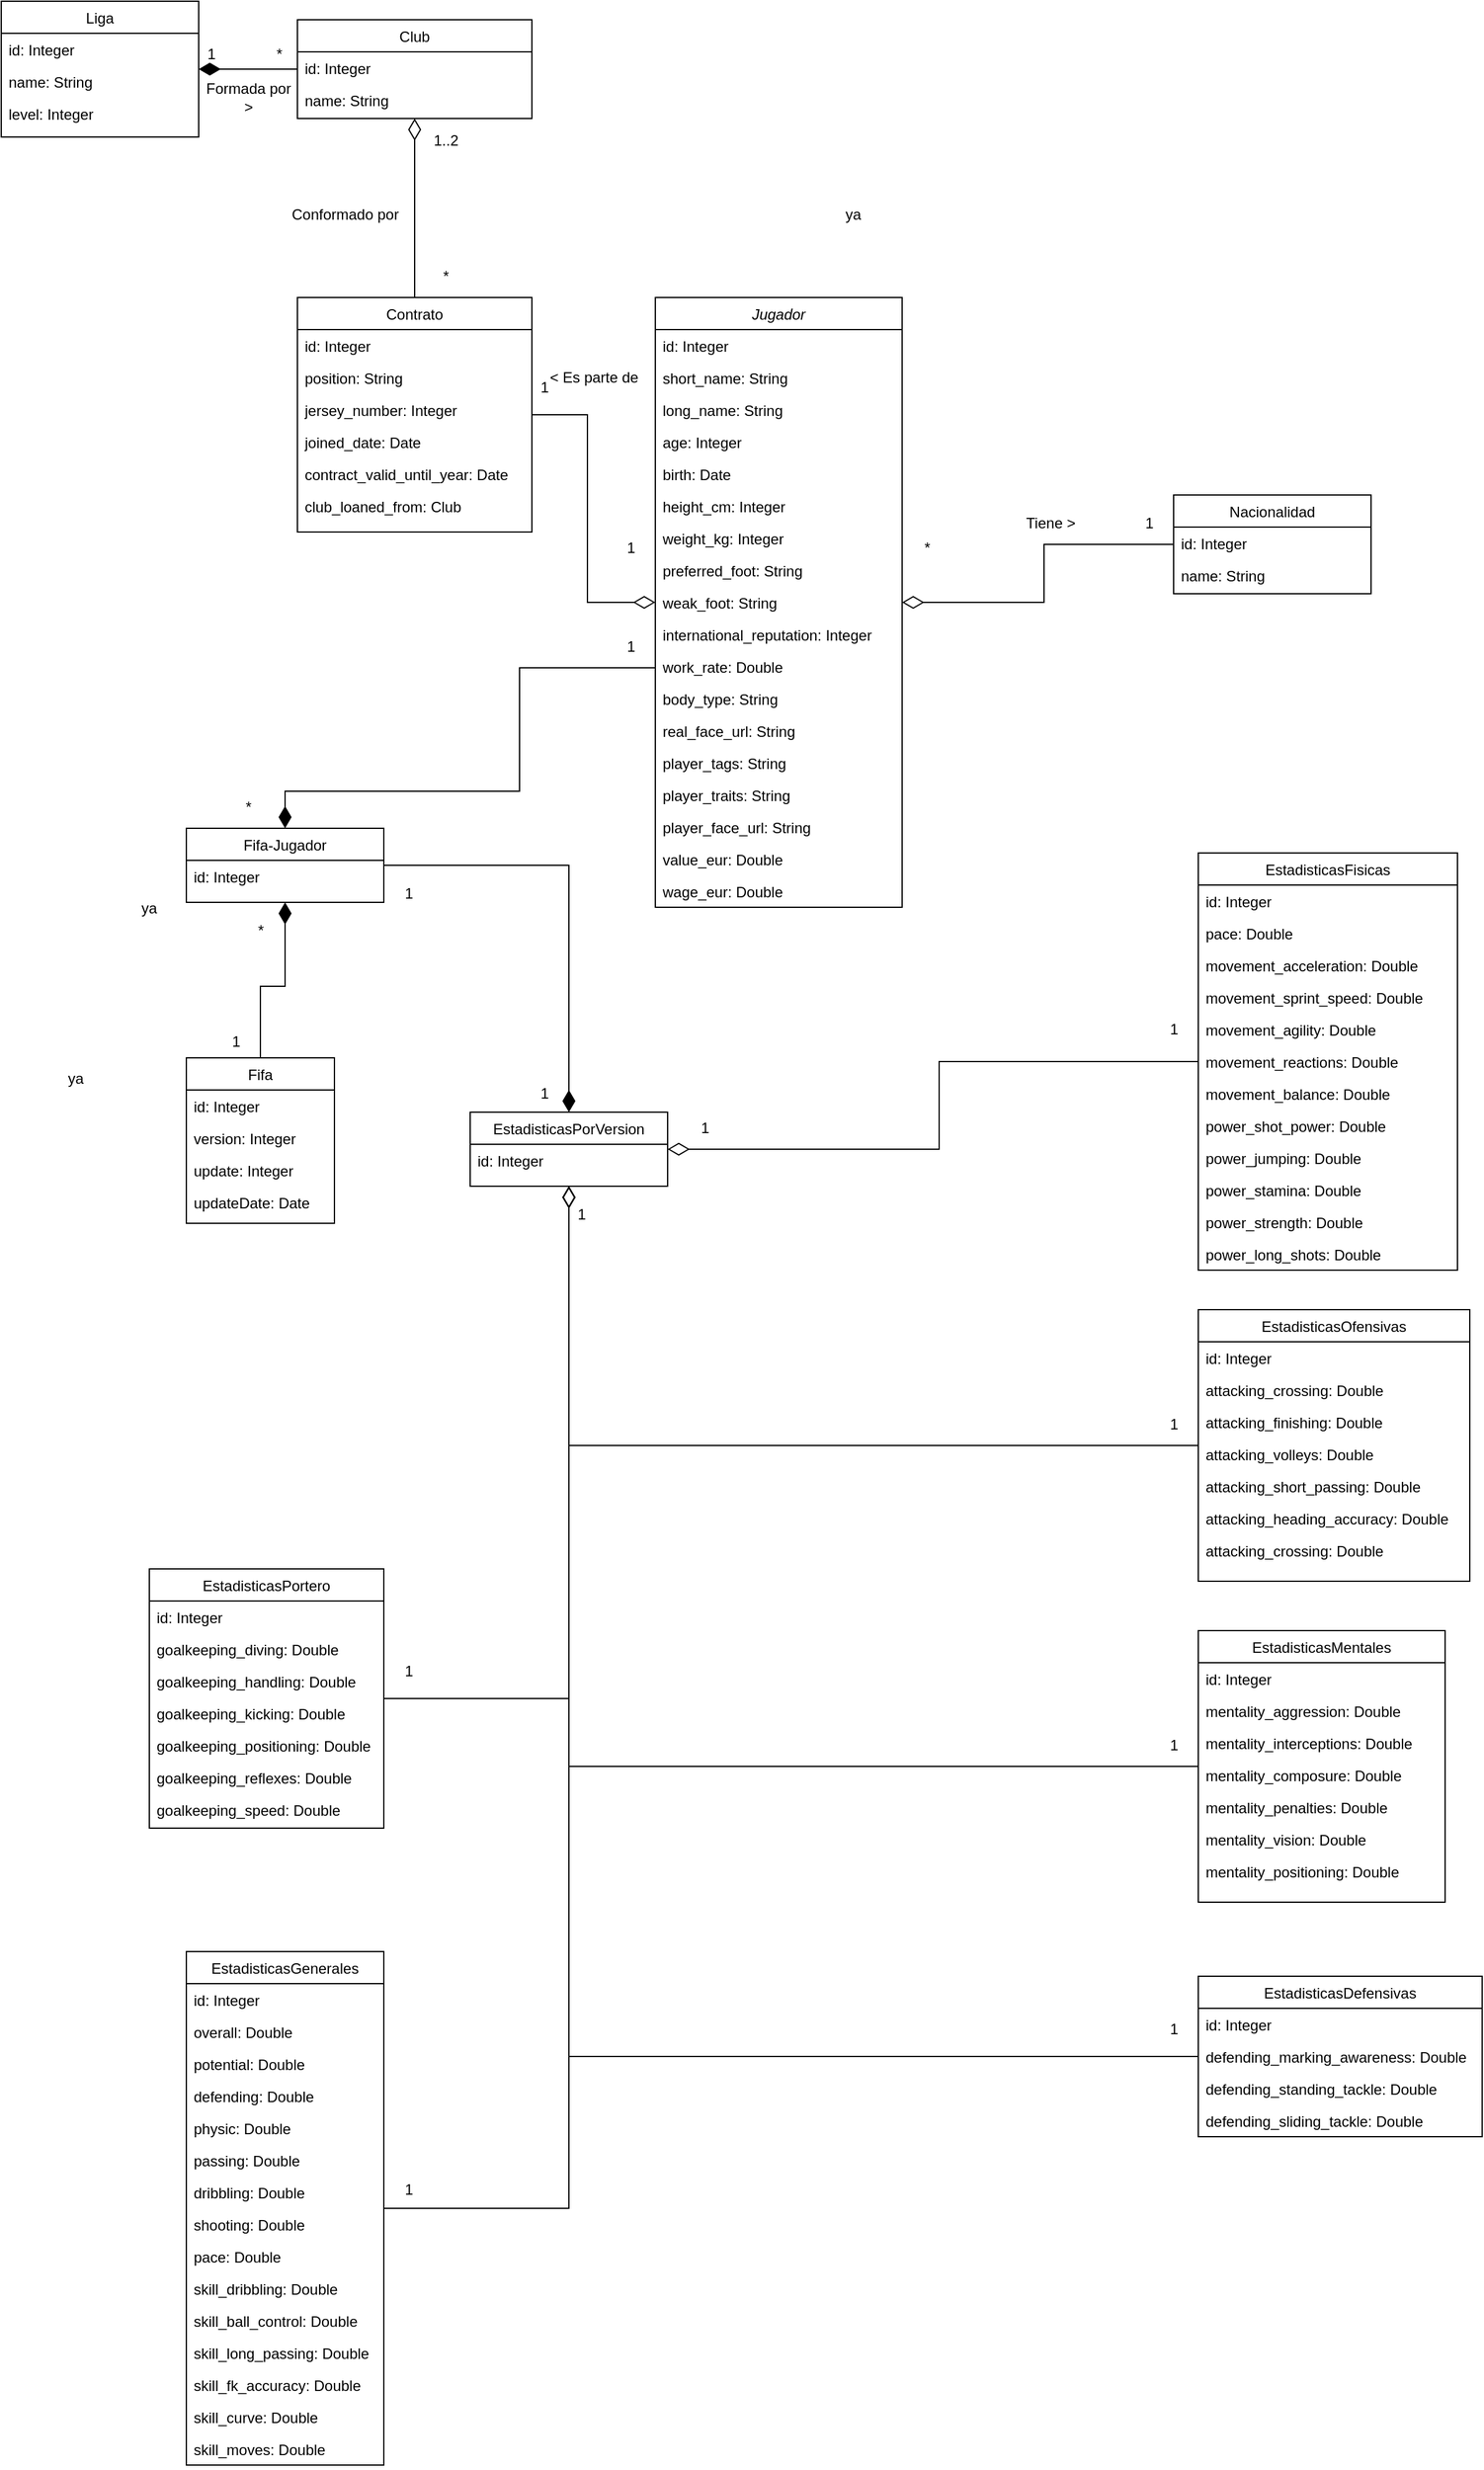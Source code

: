 <mxfile version="24.8.3">
  <diagram id="C5RBs43oDa-KdzZeNtuy" name="Page-1">
    <mxGraphModel dx="2082" dy="1897" grid="1" gridSize="10" guides="1" tooltips="1" connect="1" arrows="1" fold="1" page="1" pageScale="1" pageWidth="827" pageHeight="1169" math="0" shadow="0">
      <root>
        <mxCell id="WIyWlLk6GJQsqaUBKTNV-0" />
        <mxCell id="WIyWlLk6GJQsqaUBKTNV-1" parent="WIyWlLk6GJQsqaUBKTNV-0" />
        <mxCell id="4b45vPX-Jp1X3r_O0oOt-28" style="edgeStyle=orthogonalEdgeStyle;rounded=0;orthogonalLoop=1;jettySize=auto;html=1;endArrow=none;endFill=0;endSize=15;startSize=15;startArrow=diamondThin;startFill=0;" parent="WIyWlLk6GJQsqaUBKTNV-1" source="zkfFHV4jXpPFQw0GAbJ--0" target="zkfFHV4jXpPFQw0GAbJ--13" edge="1">
          <mxGeometry relative="1" as="geometry" />
        </mxCell>
        <mxCell id="4b45vPX-Jp1X3r_O0oOt-30" style="edgeStyle=orthogonalEdgeStyle;rounded=0;orthogonalLoop=1;jettySize=auto;html=1;startArrow=diamondThin;startFill=0;endArrow=none;endFill=0;endSize=15;startSize=15;" parent="WIyWlLk6GJQsqaUBKTNV-1" source="zkfFHV4jXpPFQw0GAbJ--0" target="zkfFHV4jXpPFQw0GAbJ--17" edge="1">
          <mxGeometry relative="1" as="geometry" />
        </mxCell>
        <mxCell id="zkfFHV4jXpPFQw0GAbJ--0" value="Jugador" style="swimlane;fontStyle=2;align=center;verticalAlign=top;childLayout=stackLayout;horizontal=1;startSize=26;horizontalStack=0;resizeParent=1;resizeLast=0;collapsible=1;marginBottom=0;rounded=0;shadow=0;strokeWidth=1;" parent="WIyWlLk6GJQsqaUBKTNV-1" vertex="1">
          <mxGeometry x="280" y="80" width="200" height="494" as="geometry">
            <mxRectangle x="230" y="140" width="160" height="26" as="alternateBounds" />
          </mxGeometry>
        </mxCell>
        <mxCell id="zkfFHV4jXpPFQw0GAbJ--3" value="id: Integer" style="text;align=left;verticalAlign=top;spacingLeft=4;spacingRight=4;overflow=hidden;rotatable=0;points=[[0,0.5],[1,0.5]];portConstraint=eastwest;rounded=0;shadow=0;html=0;" parent="zkfFHV4jXpPFQw0GAbJ--0" vertex="1">
          <mxGeometry y="26" width="200" height="26" as="geometry" />
        </mxCell>
        <mxCell id="4b45vPX-Jp1X3r_O0oOt-46" value="short_name: String" style="text;align=left;verticalAlign=top;spacingLeft=4;spacingRight=4;overflow=hidden;rotatable=0;points=[[0,0.5],[1,0.5]];portConstraint=eastwest;rounded=0;shadow=0;html=0;" parent="zkfFHV4jXpPFQw0GAbJ--0" vertex="1">
          <mxGeometry y="52" width="200" height="26" as="geometry" />
        </mxCell>
        <mxCell id="4b45vPX-Jp1X3r_O0oOt-49" value="long_name: String" style="text;align=left;verticalAlign=top;spacingLeft=4;spacingRight=4;overflow=hidden;rotatable=0;points=[[0,0.5],[1,0.5]];portConstraint=eastwest;rounded=0;shadow=0;html=0;" parent="zkfFHV4jXpPFQw0GAbJ--0" vertex="1">
          <mxGeometry y="78" width="200" height="26" as="geometry" />
        </mxCell>
        <mxCell id="4b45vPX-Jp1X3r_O0oOt-50" value="age: Integer" style="text;align=left;verticalAlign=top;spacingLeft=4;spacingRight=4;overflow=hidden;rotatable=0;points=[[0,0.5],[1,0.5]];portConstraint=eastwest;rounded=0;shadow=0;html=0;" parent="zkfFHV4jXpPFQw0GAbJ--0" vertex="1">
          <mxGeometry y="104" width="200" height="26" as="geometry" />
        </mxCell>
        <mxCell id="4b45vPX-Jp1X3r_O0oOt-56" value="birth: Date" style="text;align=left;verticalAlign=top;spacingLeft=4;spacingRight=4;overflow=hidden;rotatable=0;points=[[0,0.5],[1,0.5]];portConstraint=eastwest;rounded=0;shadow=0;html=0;" parent="zkfFHV4jXpPFQw0GAbJ--0" vertex="1">
          <mxGeometry y="130" width="200" height="26" as="geometry" />
        </mxCell>
        <mxCell id="4b45vPX-Jp1X3r_O0oOt-55" value="height_cm: Integer" style="text;align=left;verticalAlign=top;spacingLeft=4;spacingRight=4;overflow=hidden;rotatable=0;points=[[0,0.5],[1,0.5]];portConstraint=eastwest;rounded=0;shadow=0;html=0;" parent="zkfFHV4jXpPFQw0GAbJ--0" vertex="1">
          <mxGeometry y="156" width="200" height="26" as="geometry" />
        </mxCell>
        <mxCell id="4b45vPX-Jp1X3r_O0oOt-54" value="weight_kg: Integer" style="text;align=left;verticalAlign=top;spacingLeft=4;spacingRight=4;overflow=hidden;rotatable=0;points=[[0,0.5],[1,0.5]];portConstraint=eastwest;rounded=0;shadow=0;html=0;" parent="zkfFHV4jXpPFQw0GAbJ--0" vertex="1">
          <mxGeometry y="182" width="200" height="26" as="geometry" />
        </mxCell>
        <mxCell id="4b45vPX-Jp1X3r_O0oOt-53" value="preferred_foot: String" style="text;align=left;verticalAlign=top;spacingLeft=4;spacingRight=4;overflow=hidden;rotatable=0;points=[[0,0.5],[1,0.5]];portConstraint=eastwest;rounded=0;shadow=0;html=0;" parent="zkfFHV4jXpPFQw0GAbJ--0" vertex="1">
          <mxGeometry y="208" width="200" height="26" as="geometry" />
        </mxCell>
        <mxCell id="4b45vPX-Jp1X3r_O0oOt-52" value="weak_foot: String" style="text;align=left;verticalAlign=top;spacingLeft=4;spacingRight=4;overflow=hidden;rotatable=0;points=[[0,0.5],[1,0.5]];portConstraint=eastwest;rounded=0;shadow=0;html=0;" parent="zkfFHV4jXpPFQw0GAbJ--0" vertex="1">
          <mxGeometry y="234" width="200" height="26" as="geometry" />
        </mxCell>
        <mxCell id="4b45vPX-Jp1X3r_O0oOt-48" value="international_reputation: Integer" style="text;align=left;verticalAlign=top;spacingLeft=4;spacingRight=4;overflow=hidden;rotatable=0;points=[[0,0.5],[1,0.5]];portConstraint=eastwest;rounded=0;shadow=0;html=0;" parent="zkfFHV4jXpPFQw0GAbJ--0" vertex="1">
          <mxGeometry y="260" width="200" height="26" as="geometry" />
        </mxCell>
        <mxCell id="4b45vPX-Jp1X3r_O0oOt-47" value="work_rate: Double" style="text;align=left;verticalAlign=top;spacingLeft=4;spacingRight=4;overflow=hidden;rotatable=0;points=[[0,0.5],[1,0.5]];portConstraint=eastwest;rounded=0;shadow=0;html=0;" parent="zkfFHV4jXpPFQw0GAbJ--0" vertex="1">
          <mxGeometry y="286" width="200" height="26" as="geometry" />
        </mxCell>
        <mxCell id="4b45vPX-Jp1X3r_O0oOt-43" value="body_type: String" style="text;align=left;verticalAlign=top;spacingLeft=4;spacingRight=4;overflow=hidden;rotatable=0;points=[[0,0.5],[1,0.5]];portConstraint=eastwest;rounded=0;shadow=0;html=0;" parent="zkfFHV4jXpPFQw0GAbJ--0" vertex="1">
          <mxGeometry y="312" width="200" height="26" as="geometry" />
        </mxCell>
        <mxCell id="4b45vPX-Jp1X3r_O0oOt-58" value="real_face_url: String" style="text;align=left;verticalAlign=top;spacingLeft=4;spacingRight=4;overflow=hidden;rotatable=0;points=[[0,0.5],[1,0.5]];portConstraint=eastwest;rounded=0;shadow=0;html=0;" parent="zkfFHV4jXpPFQw0GAbJ--0" vertex="1">
          <mxGeometry y="338" width="200" height="26" as="geometry" />
        </mxCell>
        <mxCell id="4b45vPX-Jp1X3r_O0oOt-57" value="player_tags: String" style="text;align=left;verticalAlign=top;spacingLeft=4;spacingRight=4;overflow=hidden;rotatable=0;points=[[0,0.5],[1,0.5]];portConstraint=eastwest;rounded=0;shadow=0;html=0;" parent="zkfFHV4jXpPFQw0GAbJ--0" vertex="1">
          <mxGeometry y="364" width="200" height="26" as="geometry" />
        </mxCell>
        <mxCell id="4b45vPX-Jp1X3r_O0oOt-44" value="player_traits: String" style="text;align=left;verticalAlign=top;spacingLeft=4;spacingRight=4;overflow=hidden;rotatable=0;points=[[0,0.5],[1,0.5]];portConstraint=eastwest;rounded=0;shadow=0;html=0;" parent="zkfFHV4jXpPFQw0GAbJ--0" vertex="1">
          <mxGeometry y="390" width="200" height="26" as="geometry" />
        </mxCell>
        <mxCell id="4b45vPX-Jp1X3r_O0oOt-45" value="player_face_url: String" style="text;align=left;verticalAlign=top;spacingLeft=4;spacingRight=4;overflow=hidden;rotatable=0;points=[[0,0.5],[1,0.5]];portConstraint=eastwest;rounded=0;shadow=0;html=0;" parent="zkfFHV4jXpPFQw0GAbJ--0" vertex="1">
          <mxGeometry y="416" width="200" height="26" as="geometry" />
        </mxCell>
        <mxCell id="M9DlYhAB9T2R6qtL1CgH-0" value="value_eur: Double" style="text;align=left;verticalAlign=top;spacingLeft=4;spacingRight=4;overflow=hidden;rotatable=0;points=[[0,0.5],[1,0.5]];portConstraint=eastwest;rounded=0;shadow=0;html=0;" vertex="1" parent="zkfFHV4jXpPFQw0GAbJ--0">
          <mxGeometry y="442" width="200" height="26" as="geometry" />
        </mxCell>
        <mxCell id="M9DlYhAB9T2R6qtL1CgH-1" value="wage_eur: Double" style="text;align=left;verticalAlign=top;spacingLeft=4;spacingRight=4;overflow=hidden;rotatable=0;points=[[0,0.5],[1,0.5]];portConstraint=eastwest;rounded=0;shadow=0;html=0;" vertex="1" parent="zkfFHV4jXpPFQw0GAbJ--0">
          <mxGeometry y="468" width="200" height="26" as="geometry" />
        </mxCell>
        <mxCell id="4b45vPX-Jp1X3r_O0oOt-117" style="edgeStyle=orthogonalEdgeStyle;rounded=0;orthogonalLoop=1;jettySize=auto;html=1;startArrow=none;startFill=0;endArrow=diamondThin;endFill=1;startSize=12;endSize=15;" parent="WIyWlLk6GJQsqaUBKTNV-1" source="zkfFHV4jXpPFQw0GAbJ--6" target="4b45vPX-Jp1X3r_O0oOt-100" edge="1">
          <mxGeometry relative="1" as="geometry" />
        </mxCell>
        <mxCell id="zkfFHV4jXpPFQw0GAbJ--6" value="Fifa" style="swimlane;fontStyle=0;align=center;verticalAlign=top;childLayout=stackLayout;horizontal=1;startSize=26;horizontalStack=0;resizeParent=1;resizeLast=0;collapsible=1;marginBottom=0;rounded=0;shadow=0;strokeWidth=1;" parent="WIyWlLk6GJQsqaUBKTNV-1" vertex="1">
          <mxGeometry x="-100" y="696" width="120" height="134" as="geometry">
            <mxRectangle x="130" y="380" width="160" height="26" as="alternateBounds" />
          </mxGeometry>
        </mxCell>
        <mxCell id="4b45vPX-Jp1X3r_O0oOt-183" value="id: Integer" style="text;align=left;verticalAlign=top;spacingLeft=4;spacingRight=4;overflow=hidden;rotatable=0;points=[[0,0.5],[1,0.5]];portConstraint=eastwest;" parent="zkfFHV4jXpPFQw0GAbJ--6" vertex="1">
          <mxGeometry y="26" width="120" height="26" as="geometry" />
        </mxCell>
        <mxCell id="zkfFHV4jXpPFQw0GAbJ--7" value="version: Integer" style="text;align=left;verticalAlign=top;spacingLeft=4;spacingRight=4;overflow=hidden;rotatable=0;points=[[0,0.5],[1,0.5]];portConstraint=eastwest;" parent="zkfFHV4jXpPFQw0GAbJ--6" vertex="1">
          <mxGeometry y="52" width="120" height="26" as="geometry" />
        </mxCell>
        <mxCell id="zkfFHV4jXpPFQw0GAbJ--8" value="update: Integer" style="text;align=left;verticalAlign=top;spacingLeft=4;spacingRight=4;overflow=hidden;rotatable=0;points=[[0,0.5],[1,0.5]];portConstraint=eastwest;rounded=0;shadow=0;html=0;" parent="zkfFHV4jXpPFQw0GAbJ--6" vertex="1">
          <mxGeometry y="78" width="120" height="26" as="geometry" />
        </mxCell>
        <mxCell id="4b45vPX-Jp1X3r_O0oOt-0" value="updateDate: Date" style="text;align=left;verticalAlign=top;spacingLeft=4;spacingRight=4;overflow=hidden;rotatable=0;points=[[0,0.5],[1,0.5]];portConstraint=eastwest;rounded=0;shadow=0;html=0;" parent="zkfFHV4jXpPFQw0GAbJ--6" vertex="1">
          <mxGeometry y="104" width="120" height="26" as="geometry" />
        </mxCell>
        <mxCell id="zkfFHV4jXpPFQw0GAbJ--13" value="Contrato" style="swimlane;fontStyle=0;align=center;verticalAlign=top;childLayout=stackLayout;horizontal=1;startSize=26;horizontalStack=0;resizeParent=1;resizeLast=0;collapsible=1;marginBottom=0;rounded=0;shadow=0;strokeWidth=1;" parent="WIyWlLk6GJQsqaUBKTNV-1" vertex="1">
          <mxGeometry x="-10" y="80" width="190" height="190" as="geometry">
            <mxRectangle x="340" y="380" width="170" height="26" as="alternateBounds" />
          </mxGeometry>
        </mxCell>
        <mxCell id="zkfFHV4jXpPFQw0GAbJ--14" value="id: Integer" style="text;align=left;verticalAlign=top;spacingLeft=4;spacingRight=4;overflow=hidden;rotatable=0;points=[[0,0.5],[1,0.5]];portConstraint=eastwest;" parent="zkfFHV4jXpPFQw0GAbJ--13" vertex="1">
          <mxGeometry y="26" width="190" height="26" as="geometry" />
        </mxCell>
        <mxCell id="4b45vPX-Jp1X3r_O0oOt-62" value="position: String" style="text;align=left;verticalAlign=top;spacingLeft=4;spacingRight=4;overflow=hidden;rotatable=0;points=[[0,0.5],[1,0.5]];portConstraint=eastwest;rounded=0;shadow=0;html=0;" parent="zkfFHV4jXpPFQw0GAbJ--13" vertex="1">
          <mxGeometry y="52" width="190" height="26" as="geometry" />
        </mxCell>
        <mxCell id="4b45vPX-Jp1X3r_O0oOt-64" value="jersey_number: Integer" style="text;align=left;verticalAlign=top;spacingLeft=4;spacingRight=4;overflow=hidden;rotatable=0;points=[[0,0.5],[1,0.5]];portConstraint=eastwest;rounded=0;shadow=0;html=0;" parent="zkfFHV4jXpPFQw0GAbJ--13" vertex="1">
          <mxGeometry y="78" width="190" height="26" as="geometry" />
        </mxCell>
        <mxCell id="4b45vPX-Jp1X3r_O0oOt-65" value="joined_date: Date" style="text;align=left;verticalAlign=top;spacingLeft=4;spacingRight=4;overflow=hidden;rotatable=0;points=[[0,0.5],[1,0.5]];portConstraint=eastwest;rounded=0;shadow=0;html=0;" parent="zkfFHV4jXpPFQw0GAbJ--13" vertex="1">
          <mxGeometry y="104" width="190" height="26" as="geometry" />
        </mxCell>
        <mxCell id="4b45vPX-Jp1X3r_O0oOt-63" value="contract_valid_until_year: Date" style="text;align=left;verticalAlign=top;spacingLeft=4;spacingRight=4;overflow=hidden;rotatable=0;points=[[0,0.5],[1,0.5]];portConstraint=eastwest;rounded=0;shadow=0;html=0;" parent="zkfFHV4jXpPFQw0GAbJ--13" vertex="1">
          <mxGeometry y="130" width="190" height="26" as="geometry" />
        </mxCell>
        <mxCell id="4b45vPX-Jp1X3r_O0oOt-221" value="club_loaned_from: Club" style="text;align=left;verticalAlign=top;spacingLeft=4;spacingRight=4;overflow=hidden;rotatable=0;points=[[0,0.5],[1,0.5]];portConstraint=eastwest;rounded=0;shadow=0;html=0;" parent="zkfFHV4jXpPFQw0GAbJ--13" vertex="1">
          <mxGeometry y="156" width="190" height="26" as="geometry" />
        </mxCell>
        <mxCell id="zkfFHV4jXpPFQw0GAbJ--17" value="Nacionalidad" style="swimlane;fontStyle=0;align=center;verticalAlign=top;childLayout=stackLayout;horizontal=1;startSize=26;horizontalStack=0;resizeParent=1;resizeLast=0;collapsible=1;marginBottom=0;rounded=0;shadow=0;strokeWidth=1;" parent="WIyWlLk6GJQsqaUBKTNV-1" vertex="1">
          <mxGeometry x="700" y="240" width="160" height="80" as="geometry">
            <mxRectangle x="550" y="140" width="160" height="26" as="alternateBounds" />
          </mxGeometry>
        </mxCell>
        <mxCell id="zkfFHV4jXpPFQw0GAbJ--18" value="id: Integer" style="text;align=left;verticalAlign=top;spacingLeft=4;spacingRight=4;overflow=hidden;rotatable=0;points=[[0,0.5],[1,0.5]];portConstraint=eastwest;" parent="zkfFHV4jXpPFQw0GAbJ--17" vertex="1">
          <mxGeometry y="26" width="160" height="26" as="geometry" />
        </mxCell>
        <mxCell id="zkfFHV4jXpPFQw0GAbJ--19" value="name: String" style="text;align=left;verticalAlign=top;spacingLeft=4;spacingRight=4;overflow=hidden;rotatable=0;points=[[0,0.5],[1,0.5]];portConstraint=eastwest;rounded=0;shadow=0;html=0;" parent="zkfFHV4jXpPFQw0GAbJ--17" vertex="1">
          <mxGeometry y="52" width="160" height="26" as="geometry" />
        </mxCell>
        <mxCell id="4b45vPX-Jp1X3r_O0oOt-1" value="Liga" style="swimlane;fontStyle=0;align=center;verticalAlign=top;childLayout=stackLayout;horizontal=1;startSize=26;horizontalStack=0;resizeParent=1;resizeLast=0;collapsible=1;marginBottom=0;rounded=0;shadow=0;strokeWidth=1;" parent="WIyWlLk6GJQsqaUBKTNV-1" vertex="1">
          <mxGeometry x="-250" y="-160" width="160" height="110" as="geometry">
            <mxRectangle x="550" y="140" width="160" height="26" as="alternateBounds" />
          </mxGeometry>
        </mxCell>
        <mxCell id="4b45vPX-Jp1X3r_O0oOt-2" value="id: Integer" style="text;align=left;verticalAlign=top;spacingLeft=4;spacingRight=4;overflow=hidden;rotatable=0;points=[[0,0.5],[1,0.5]];portConstraint=eastwest;" parent="4b45vPX-Jp1X3r_O0oOt-1" vertex="1">
          <mxGeometry y="26" width="160" height="26" as="geometry" />
        </mxCell>
        <mxCell id="4b45vPX-Jp1X3r_O0oOt-3" value="name: String" style="text;align=left;verticalAlign=top;spacingLeft=4;spacingRight=4;overflow=hidden;rotatable=0;points=[[0,0.5],[1,0.5]];portConstraint=eastwest;rounded=0;shadow=0;html=0;" parent="4b45vPX-Jp1X3r_O0oOt-1" vertex="1">
          <mxGeometry y="52" width="160" height="26" as="geometry" />
        </mxCell>
        <mxCell id="4b45vPX-Jp1X3r_O0oOt-4" value="level: Integer" style="text;align=left;verticalAlign=top;spacingLeft=4;spacingRight=4;overflow=hidden;rotatable=0;points=[[0,0.5],[1,0.5]];portConstraint=eastwest;rounded=0;shadow=0;html=0;" parent="4b45vPX-Jp1X3r_O0oOt-1" vertex="1">
          <mxGeometry y="78" width="160" height="26" as="geometry" />
        </mxCell>
        <mxCell id="4b45vPX-Jp1X3r_O0oOt-10" value="EstadisticasDefensivas" style="swimlane;fontStyle=0;align=center;verticalAlign=top;childLayout=stackLayout;horizontal=1;startSize=26;horizontalStack=0;resizeParent=1;resizeLast=0;collapsible=1;marginBottom=0;rounded=0;shadow=0;strokeWidth=1;" parent="WIyWlLk6GJQsqaUBKTNV-1" vertex="1">
          <mxGeometry x="720" y="1440" width="230" height="130" as="geometry">
            <mxRectangle x="550" y="140" width="160" height="26" as="alternateBounds" />
          </mxGeometry>
        </mxCell>
        <mxCell id="4b45vPX-Jp1X3r_O0oOt-200" value="id: Integer" style="text;align=left;verticalAlign=top;spacingLeft=4;spacingRight=4;overflow=hidden;rotatable=0;points=[[0,0.5],[1,0.5]];portConstraint=eastwest;" parent="4b45vPX-Jp1X3r_O0oOt-10" vertex="1">
          <mxGeometry y="26" width="230" height="26" as="geometry" />
        </mxCell>
        <mxCell id="4b45vPX-Jp1X3r_O0oOt-80" value="defending_marking_awareness: Double" style="text;align=left;verticalAlign=top;spacingLeft=4;spacingRight=4;overflow=hidden;rotatable=0;points=[[0,0.5],[1,0.5]];portConstraint=eastwest;" parent="4b45vPX-Jp1X3r_O0oOt-10" vertex="1">
          <mxGeometry y="52" width="230" height="26" as="geometry" />
        </mxCell>
        <mxCell id="4b45vPX-Jp1X3r_O0oOt-99" value="defending_standing_tackle: Double" style="text;align=left;verticalAlign=top;spacingLeft=4;spacingRight=4;overflow=hidden;rotatable=0;points=[[0,0.5],[1,0.5]];portConstraint=eastwest;" parent="4b45vPX-Jp1X3r_O0oOt-10" vertex="1">
          <mxGeometry y="78" width="230" height="26" as="geometry" />
        </mxCell>
        <mxCell id="4b45vPX-Jp1X3r_O0oOt-98" value="defending_sliding_tackle: Double" style="text;align=left;verticalAlign=top;spacingLeft=4;spacingRight=4;overflow=hidden;rotatable=0;points=[[0,0.5],[1,0.5]];portConstraint=eastwest;rounded=0;shadow=0;html=0;" parent="4b45vPX-Jp1X3r_O0oOt-10" vertex="1">
          <mxGeometry y="104" width="230" height="26" as="geometry" />
        </mxCell>
        <mxCell id="4b45vPX-Jp1X3r_O0oOt-182" style="edgeStyle=orthogonalEdgeStyle;rounded=0;orthogonalLoop=1;jettySize=auto;html=1;endArrow=diamondThin;endFill=0;startSize=15;endSize=15;" parent="WIyWlLk6GJQsqaUBKTNV-1" source="4b45vPX-Jp1X3r_O0oOt-19" target="4b45vPX-Jp1X3r_O0oOt-107" edge="1">
          <mxGeometry relative="1" as="geometry" />
        </mxCell>
        <mxCell id="4b45vPX-Jp1X3r_O0oOt-19" value="EstadisticasPortero" style="swimlane;fontStyle=0;align=center;verticalAlign=top;childLayout=stackLayout;horizontal=1;startSize=26;horizontalStack=0;resizeParent=1;resizeLast=0;collapsible=1;marginBottom=0;rounded=0;shadow=0;strokeWidth=1;" parent="WIyWlLk6GJQsqaUBKTNV-1" vertex="1">
          <mxGeometry x="-130" y="1110" width="190" height="210" as="geometry">
            <mxRectangle x="550" y="140" width="160" height="26" as="alternateBounds" />
          </mxGeometry>
        </mxCell>
        <mxCell id="4b45vPX-Jp1X3r_O0oOt-201" value="id: Integer" style="text;align=left;verticalAlign=top;spacingLeft=4;spacingRight=4;overflow=hidden;rotatable=0;points=[[0,0.5],[1,0.5]];portConstraint=eastwest;" parent="4b45vPX-Jp1X3r_O0oOt-19" vertex="1">
          <mxGeometry y="26" width="190" height="26" as="geometry" />
        </mxCell>
        <mxCell id="4b45vPX-Jp1X3r_O0oOt-20" value="goalkeeping_diving: Double" style="text;align=left;verticalAlign=top;spacingLeft=4;spacingRight=4;overflow=hidden;rotatable=0;points=[[0,0.5],[1,0.5]];portConstraint=eastwest;" parent="4b45vPX-Jp1X3r_O0oOt-19" vertex="1">
          <mxGeometry y="52" width="190" height="26" as="geometry" />
        </mxCell>
        <mxCell id="4b45vPX-Jp1X3r_O0oOt-21" value="goalkeeping_handling: Double" style="text;align=left;verticalAlign=top;spacingLeft=4;spacingRight=4;overflow=hidden;rotatable=0;points=[[0,0.5],[1,0.5]];portConstraint=eastwest;rounded=0;shadow=0;html=0;" parent="4b45vPX-Jp1X3r_O0oOt-19" vertex="1">
          <mxGeometry y="78" width="190" height="26" as="geometry" />
        </mxCell>
        <mxCell id="4b45vPX-Jp1X3r_O0oOt-22" value="goalkeeping_kicking: Double" style="text;align=left;verticalAlign=top;spacingLeft=4;spacingRight=4;overflow=hidden;rotatable=0;points=[[0,0.5],[1,0.5]];portConstraint=eastwest;rounded=0;shadow=0;html=0;" parent="4b45vPX-Jp1X3r_O0oOt-19" vertex="1">
          <mxGeometry y="104" width="190" height="26" as="geometry" />
        </mxCell>
        <mxCell id="4b45vPX-Jp1X3r_O0oOt-23" value="goalkeeping_positioning: Double" style="text;align=left;verticalAlign=top;spacingLeft=4;spacingRight=4;overflow=hidden;rotatable=0;points=[[0,0.5],[1,0.5]];portConstraint=eastwest;rounded=0;shadow=0;html=0;" parent="4b45vPX-Jp1X3r_O0oOt-19" vertex="1">
          <mxGeometry y="130" width="190" height="26" as="geometry" />
        </mxCell>
        <mxCell id="4b45vPX-Jp1X3r_O0oOt-24" value="goalkeeping_reflexes: Double" style="text;align=left;verticalAlign=top;spacingLeft=4;spacingRight=4;overflow=hidden;rotatable=0;points=[[0,0.5],[1,0.5]];portConstraint=eastwest;rounded=0;shadow=0;html=0;" parent="4b45vPX-Jp1X3r_O0oOt-19" vertex="1">
          <mxGeometry y="156" width="190" height="26" as="geometry" />
        </mxCell>
        <mxCell id="4b45vPX-Jp1X3r_O0oOt-204" value="goalkeeping_speed: Double" style="text;align=left;verticalAlign=top;spacingLeft=4;spacingRight=4;overflow=hidden;rotatable=0;points=[[0,0.5],[1,0.5]];portConstraint=eastwest;rounded=0;shadow=0;html=0;" parent="4b45vPX-Jp1X3r_O0oOt-19" vertex="1">
          <mxGeometry y="182" width="190" height="26" as="geometry" />
        </mxCell>
        <mxCell id="4b45vPX-Jp1X3r_O0oOt-114" style="edgeStyle=orthogonalEdgeStyle;rounded=0;orthogonalLoop=1;jettySize=auto;html=1;endArrow=diamondThin;endFill=1;endSize=15;startSize=14;" parent="WIyWlLk6GJQsqaUBKTNV-1" source="4b45vPX-Jp1X3r_O0oOt-100" target="4b45vPX-Jp1X3r_O0oOt-107" edge="1">
          <mxGeometry relative="1" as="geometry" />
        </mxCell>
        <mxCell id="4b45vPX-Jp1X3r_O0oOt-116" style="edgeStyle=orthogonalEdgeStyle;rounded=0;orthogonalLoop=1;jettySize=auto;html=1;startArrow=diamondThin;startFill=1;endArrow=none;endFill=0;endSize=11;startSize=15;" parent="WIyWlLk6GJQsqaUBKTNV-1" source="4b45vPX-Jp1X3r_O0oOt-100" target="zkfFHV4jXpPFQw0GAbJ--0" edge="1">
          <mxGeometry relative="1" as="geometry">
            <Array as="points">
              <mxPoint x="170" y="480" />
              <mxPoint x="170" y="380" />
            </Array>
          </mxGeometry>
        </mxCell>
        <mxCell id="4b45vPX-Jp1X3r_O0oOt-100" value="Fifa-Jugador" style="swimlane;fontStyle=0;align=center;verticalAlign=top;childLayout=stackLayout;horizontal=1;startSize=26;horizontalStack=0;resizeParent=1;resizeLast=0;collapsible=1;marginBottom=0;rounded=0;shadow=0;strokeWidth=1;" parent="WIyWlLk6GJQsqaUBKTNV-1" vertex="1">
          <mxGeometry x="-100" y="510" width="160" height="60" as="geometry">
            <mxRectangle x="130" y="380" width="160" height="26" as="alternateBounds" />
          </mxGeometry>
        </mxCell>
        <mxCell id="4b45vPX-Jp1X3r_O0oOt-101" value="id: Integer" style="text;align=left;verticalAlign=top;spacingLeft=4;spacingRight=4;overflow=hidden;rotatable=0;points=[[0,0.5],[1,0.5]];portConstraint=eastwest;" parent="4b45vPX-Jp1X3r_O0oOt-100" vertex="1">
          <mxGeometry y="26" width="160" height="26" as="geometry" />
        </mxCell>
        <mxCell id="4b45vPX-Jp1X3r_O0oOt-107" value="EstadisticasPorVersion" style="swimlane;fontStyle=0;align=center;verticalAlign=top;childLayout=stackLayout;horizontal=1;startSize=26;horizontalStack=0;resizeParent=1;resizeLast=0;collapsible=1;marginBottom=0;rounded=0;shadow=0;strokeWidth=1;" parent="WIyWlLk6GJQsqaUBKTNV-1" vertex="1">
          <mxGeometry x="130" y="740" width="160" height="60" as="geometry">
            <mxRectangle x="130" y="380" width="160" height="26" as="alternateBounds" />
          </mxGeometry>
        </mxCell>
        <mxCell id="4b45vPX-Jp1X3r_O0oOt-199" value="id: Integer" style="text;align=left;verticalAlign=top;spacingLeft=4;spacingRight=4;overflow=hidden;rotatable=0;points=[[0,0.5],[1,0.5]];portConstraint=eastwest;" parent="4b45vPX-Jp1X3r_O0oOt-107" vertex="1">
          <mxGeometry y="26" width="160" height="26" as="geometry" />
        </mxCell>
        <mxCell id="4b45vPX-Jp1X3r_O0oOt-178" style="edgeStyle=orthogonalEdgeStyle;rounded=0;orthogonalLoop=1;jettySize=auto;html=1;endArrow=diamondThin;endFill=0;endSize=15;startSize=14;" parent="WIyWlLk6GJQsqaUBKTNV-1" source="4b45vPX-Jp1X3r_O0oOt-118" target="4b45vPX-Jp1X3r_O0oOt-107" edge="1">
          <mxGeometry relative="1" as="geometry" />
        </mxCell>
        <mxCell id="4b45vPX-Jp1X3r_O0oOt-118" value="EstadisticasFisicas" style="swimlane;fontStyle=0;align=center;verticalAlign=top;childLayout=stackLayout;horizontal=1;startSize=26;horizontalStack=0;resizeParent=1;resizeLast=0;collapsible=1;marginBottom=0;rounded=0;shadow=0;strokeWidth=1;" parent="WIyWlLk6GJQsqaUBKTNV-1" vertex="1">
          <mxGeometry x="720" y="530" width="210" height="338" as="geometry">
            <mxRectangle x="550" y="140" width="160" height="26" as="alternateBounds" />
          </mxGeometry>
        </mxCell>
        <mxCell id="4b45vPX-Jp1X3r_O0oOt-155" value="id: Integer" style="text;align=left;verticalAlign=top;spacingLeft=4;spacingRight=4;overflow=hidden;rotatable=0;points=[[0,0.5],[1,0.5]];portConstraint=eastwest;" parent="4b45vPX-Jp1X3r_O0oOt-118" vertex="1">
          <mxGeometry y="26" width="210" height="26" as="geometry" />
        </mxCell>
        <mxCell id="4b45vPX-Jp1X3r_O0oOt-156" value="pace: Double" style="text;align=left;verticalAlign=top;spacingLeft=4;spacingRight=4;overflow=hidden;rotatable=0;points=[[0,0.5],[1,0.5]];portConstraint=eastwest;rounded=0;shadow=0;html=0;" parent="4b45vPX-Jp1X3r_O0oOt-118" vertex="1">
          <mxGeometry y="52" width="210" height="26" as="geometry" />
        </mxCell>
        <mxCell id="4b45vPX-Jp1X3r_O0oOt-136" value="movement_acceleration: Double" style="text;align=left;verticalAlign=top;spacingLeft=4;spacingRight=4;overflow=hidden;rotatable=0;points=[[0,0.5],[1,0.5]];portConstraint=eastwest;rounded=0;shadow=0;html=0;" parent="4b45vPX-Jp1X3r_O0oOt-118" vertex="1">
          <mxGeometry y="78" width="210" height="26" as="geometry" />
        </mxCell>
        <mxCell id="4b45vPX-Jp1X3r_O0oOt-137" value="movement_sprint_speed: Double" style="text;align=left;verticalAlign=top;spacingLeft=4;spacingRight=4;overflow=hidden;rotatable=0;points=[[0,0.5],[1,0.5]];portConstraint=eastwest;rounded=0;shadow=0;html=0;" parent="4b45vPX-Jp1X3r_O0oOt-118" vertex="1">
          <mxGeometry y="104" width="210" height="26" as="geometry" />
        </mxCell>
        <mxCell id="4b45vPX-Jp1X3r_O0oOt-138" value="movement_agility: Double" style="text;align=left;verticalAlign=top;spacingLeft=4;spacingRight=4;overflow=hidden;rotatable=0;points=[[0,0.5],[1,0.5]];portConstraint=eastwest;rounded=0;shadow=0;html=0;" parent="4b45vPX-Jp1X3r_O0oOt-118" vertex="1">
          <mxGeometry y="130" width="210" height="26" as="geometry" />
        </mxCell>
        <mxCell id="4b45vPX-Jp1X3r_O0oOt-139" value="movement_reactions: Double" style="text;align=left;verticalAlign=top;spacingLeft=4;spacingRight=4;overflow=hidden;rotatable=0;points=[[0,0.5],[1,0.5]];portConstraint=eastwest;rounded=0;shadow=0;html=0;" parent="4b45vPX-Jp1X3r_O0oOt-118" vertex="1">
          <mxGeometry y="156" width="210" height="26" as="geometry" />
        </mxCell>
        <mxCell id="4b45vPX-Jp1X3r_O0oOt-140" value="movement_balance: Double" style="text;align=left;verticalAlign=top;spacingLeft=4;spacingRight=4;overflow=hidden;rotatable=0;points=[[0,0.5],[1,0.5]];portConstraint=eastwest;rounded=0;shadow=0;html=0;" parent="4b45vPX-Jp1X3r_O0oOt-118" vertex="1">
          <mxGeometry y="182" width="210" height="26" as="geometry" />
        </mxCell>
        <mxCell id="4b45vPX-Jp1X3r_O0oOt-141" value="power_shot_power: Double" style="text;align=left;verticalAlign=top;spacingLeft=4;spacingRight=4;overflow=hidden;rotatable=0;points=[[0,0.5],[1,0.5]];portConstraint=eastwest;rounded=0;shadow=0;html=0;" parent="4b45vPX-Jp1X3r_O0oOt-118" vertex="1">
          <mxGeometry y="208" width="210" height="26" as="geometry" />
        </mxCell>
        <mxCell id="4b45vPX-Jp1X3r_O0oOt-142" value="power_jumping: Double" style="text;align=left;verticalAlign=top;spacingLeft=4;spacingRight=4;overflow=hidden;rotatable=0;points=[[0,0.5],[1,0.5]];portConstraint=eastwest;rounded=0;shadow=0;html=0;" parent="4b45vPX-Jp1X3r_O0oOt-118" vertex="1">
          <mxGeometry y="234" width="210" height="26" as="geometry" />
        </mxCell>
        <mxCell id="4b45vPX-Jp1X3r_O0oOt-143" value="power_stamina: Double" style="text;align=left;verticalAlign=top;spacingLeft=4;spacingRight=4;overflow=hidden;rotatable=0;points=[[0,0.5],[1,0.5]];portConstraint=eastwest;" parent="4b45vPX-Jp1X3r_O0oOt-118" vertex="1">
          <mxGeometry y="260" width="210" height="26" as="geometry" />
        </mxCell>
        <mxCell id="4b45vPX-Jp1X3r_O0oOt-144" value="power_strength: Double" style="text;align=left;verticalAlign=top;spacingLeft=4;spacingRight=4;overflow=hidden;rotatable=0;points=[[0,0.5],[1,0.5]];portConstraint=eastwest;rounded=0;shadow=0;html=0;" parent="4b45vPX-Jp1X3r_O0oOt-118" vertex="1">
          <mxGeometry y="286" width="210" height="26" as="geometry" />
        </mxCell>
        <mxCell id="4b45vPX-Jp1X3r_O0oOt-145" value="power_long_shots: Double" style="text;align=left;verticalAlign=top;spacingLeft=4;spacingRight=4;overflow=hidden;rotatable=0;points=[[0,0.5],[1,0.5]];portConstraint=eastwest;rounded=0;shadow=0;html=0;" parent="4b45vPX-Jp1X3r_O0oOt-118" vertex="1">
          <mxGeometry y="312" width="210" height="26" as="geometry" />
        </mxCell>
        <mxCell id="4b45vPX-Jp1X3r_O0oOt-179" style="edgeStyle=orthogonalEdgeStyle;rounded=0;orthogonalLoop=1;jettySize=auto;html=1;endArrow=diamondThin;endFill=0;startSize=15;endSize=15;" parent="WIyWlLk6GJQsqaUBKTNV-1" source="4b45vPX-Jp1X3r_O0oOt-157" target="4b45vPX-Jp1X3r_O0oOt-107" edge="1">
          <mxGeometry relative="1" as="geometry" />
        </mxCell>
        <mxCell id="4b45vPX-Jp1X3r_O0oOt-157" value="EstadisticasOfensivas" style="swimlane;fontStyle=0;align=center;verticalAlign=top;childLayout=stackLayout;horizontal=1;startSize=26;horizontalStack=0;resizeParent=1;resizeLast=0;collapsible=1;marginBottom=0;rounded=0;shadow=0;strokeWidth=1;" parent="WIyWlLk6GJQsqaUBKTNV-1" vertex="1">
          <mxGeometry x="720" y="900" width="220" height="220" as="geometry">
            <mxRectangle x="550" y="140" width="160" height="26" as="alternateBounds" />
          </mxGeometry>
        </mxCell>
        <mxCell id="4b45vPX-Jp1X3r_O0oOt-158" value="id: Integer" style="text;align=left;verticalAlign=top;spacingLeft=4;spacingRight=4;overflow=hidden;rotatable=0;points=[[0,0.5],[1,0.5]];portConstraint=eastwest;" parent="4b45vPX-Jp1X3r_O0oOt-157" vertex="1">
          <mxGeometry y="26" width="220" height="26" as="geometry" />
        </mxCell>
        <mxCell id="4b45vPX-Jp1X3r_O0oOt-68" value="attacking_crossing: Double" style="text;align=left;verticalAlign=top;spacingLeft=4;spacingRight=4;overflow=hidden;rotatable=0;points=[[0,0.5],[1,0.5]];portConstraint=eastwest;rounded=0;shadow=0;html=0;" parent="4b45vPX-Jp1X3r_O0oOt-157" vertex="1">
          <mxGeometry y="52" width="220" height="26" as="geometry" />
        </mxCell>
        <mxCell id="4b45vPX-Jp1X3r_O0oOt-71" value="attacking_finishing: Double" style="text;align=left;verticalAlign=top;spacingLeft=4;spacingRight=4;overflow=hidden;rotatable=0;points=[[0,0.5],[1,0.5]];portConstraint=eastwest;" parent="4b45vPX-Jp1X3r_O0oOt-157" vertex="1">
          <mxGeometry y="78" width="220" height="26" as="geometry" />
        </mxCell>
        <mxCell id="4b45vPX-Jp1X3r_O0oOt-76" value="attacking_volleys: Double" style="text;align=left;verticalAlign=top;spacingLeft=4;spacingRight=4;overflow=hidden;rotatable=0;points=[[0,0.5],[1,0.5]];portConstraint=eastwest;rounded=0;shadow=0;html=0;" parent="4b45vPX-Jp1X3r_O0oOt-157" vertex="1">
          <mxGeometry y="104" width="220" height="26" as="geometry" />
        </mxCell>
        <mxCell id="4b45vPX-Jp1X3r_O0oOt-77" value="attacking_short_passing: Double" style="text;align=left;verticalAlign=top;spacingLeft=4;spacingRight=4;overflow=hidden;rotatable=0;points=[[0,0.5],[1,0.5]];portConstraint=eastwest;rounded=0;shadow=0;html=0;" parent="4b45vPX-Jp1X3r_O0oOt-157" vertex="1">
          <mxGeometry y="130" width="220" height="26" as="geometry" />
        </mxCell>
        <mxCell id="4b45vPX-Jp1X3r_O0oOt-78" value="attacking_heading_accuracy: Double" style="text;align=left;verticalAlign=top;spacingLeft=4;spacingRight=4;overflow=hidden;rotatable=0;points=[[0,0.5],[1,0.5]];portConstraint=eastwest;rounded=0;shadow=0;html=0;" parent="4b45vPX-Jp1X3r_O0oOt-157" vertex="1">
          <mxGeometry y="156" width="220" height="26" as="geometry" />
        </mxCell>
        <mxCell id="4b45vPX-Jp1X3r_O0oOt-79" value="attacking_crossing: Double" style="text;align=left;verticalAlign=top;spacingLeft=4;spacingRight=4;overflow=hidden;rotatable=0;points=[[0,0.5],[1,0.5]];portConstraint=eastwest;rounded=0;shadow=0;html=0;" parent="4b45vPX-Jp1X3r_O0oOt-157" vertex="1">
          <mxGeometry y="182" width="220" height="26" as="geometry" />
        </mxCell>
        <mxCell id="4b45vPX-Jp1X3r_O0oOt-180" style="edgeStyle=orthogonalEdgeStyle;rounded=0;orthogonalLoop=1;jettySize=auto;html=1;endArrow=diamondThin;endFill=0;endSize=15;startSize=15;" parent="WIyWlLk6GJQsqaUBKTNV-1" source="4b45vPX-Jp1X3r_O0oOt-170" target="4b45vPX-Jp1X3r_O0oOt-107" edge="1">
          <mxGeometry relative="1" as="geometry" />
        </mxCell>
        <mxCell id="4b45vPX-Jp1X3r_O0oOt-170" value="EstadisticasMentales" style="swimlane;fontStyle=0;align=center;verticalAlign=top;childLayout=stackLayout;horizontal=1;startSize=26;horizontalStack=0;resizeParent=1;resizeLast=0;collapsible=1;marginBottom=0;rounded=0;shadow=0;strokeWidth=1;" parent="WIyWlLk6GJQsqaUBKTNV-1" vertex="1">
          <mxGeometry x="720" y="1160" width="200" height="220" as="geometry">
            <mxRectangle x="550" y="140" width="160" height="26" as="alternateBounds" />
          </mxGeometry>
        </mxCell>
        <mxCell id="4b45vPX-Jp1X3r_O0oOt-171" value="id: Integer" style="text;align=left;verticalAlign=top;spacingLeft=4;spacingRight=4;overflow=hidden;rotatable=0;points=[[0,0.5],[1,0.5]];portConstraint=eastwest;" parent="4b45vPX-Jp1X3r_O0oOt-170" vertex="1">
          <mxGeometry y="26" width="200" height="26" as="geometry" />
        </mxCell>
        <mxCell id="4b45vPX-Jp1X3r_O0oOt-86" value="mentality_aggression: Double" style="text;align=left;verticalAlign=top;spacingLeft=4;spacingRight=4;overflow=hidden;rotatable=0;points=[[0,0.5],[1,0.5]];portConstraint=eastwest;rounded=0;shadow=0;html=0;" parent="4b45vPX-Jp1X3r_O0oOt-170" vertex="1">
          <mxGeometry y="52" width="200" height="26" as="geometry" />
        </mxCell>
        <mxCell id="4b45vPX-Jp1X3r_O0oOt-85" value="mentality_interceptions: Double" style="text;align=left;verticalAlign=top;spacingLeft=4;spacingRight=4;overflow=hidden;rotatable=0;points=[[0,0.5],[1,0.5]];portConstraint=eastwest;rounded=0;shadow=0;html=0;" parent="4b45vPX-Jp1X3r_O0oOt-170" vertex="1">
          <mxGeometry y="78" width="200" height="26" as="geometry" />
        </mxCell>
        <mxCell id="4b45vPX-Jp1X3r_O0oOt-81" value="mentality_composure: Double" style="text;align=left;verticalAlign=top;spacingLeft=4;spacingRight=4;overflow=hidden;rotatable=0;points=[[0,0.5],[1,0.5]];portConstraint=eastwest;rounded=0;shadow=0;html=0;" parent="4b45vPX-Jp1X3r_O0oOt-170" vertex="1">
          <mxGeometry y="104" width="200" height="26" as="geometry" />
        </mxCell>
        <mxCell id="4b45vPX-Jp1X3r_O0oOt-82" value="mentality_penalties: Double" style="text;align=left;verticalAlign=top;spacingLeft=4;spacingRight=4;overflow=hidden;rotatable=0;points=[[0,0.5],[1,0.5]];portConstraint=eastwest;rounded=0;shadow=0;html=0;" parent="4b45vPX-Jp1X3r_O0oOt-170" vertex="1">
          <mxGeometry y="130" width="200" height="26" as="geometry" />
        </mxCell>
        <mxCell id="4b45vPX-Jp1X3r_O0oOt-83" value="mentality_vision: Double" style="text;align=left;verticalAlign=top;spacingLeft=4;spacingRight=4;overflow=hidden;rotatable=0;points=[[0,0.5],[1,0.5]];portConstraint=eastwest;rounded=0;shadow=0;html=0;" parent="4b45vPX-Jp1X3r_O0oOt-170" vertex="1">
          <mxGeometry y="156" width="200" height="26" as="geometry" />
        </mxCell>
        <mxCell id="4b45vPX-Jp1X3r_O0oOt-84" value="mentality_positioning: Double" style="text;align=left;verticalAlign=top;spacingLeft=4;spacingRight=4;overflow=hidden;rotatable=0;points=[[0,0.5],[1,0.5]];portConstraint=eastwest;rounded=0;shadow=0;html=0;" parent="4b45vPX-Jp1X3r_O0oOt-170" vertex="1">
          <mxGeometry y="182" width="200" height="26" as="geometry" />
        </mxCell>
        <mxCell id="4b45vPX-Jp1X3r_O0oOt-181" style="edgeStyle=orthogonalEdgeStyle;rounded=0;orthogonalLoop=1;jettySize=auto;html=1;endArrow=diamondThin;endFill=0;startSize=15;endSize=15;" parent="WIyWlLk6GJQsqaUBKTNV-1" source="4b45vPX-Jp1X3r_O0oOt-80" target="4b45vPX-Jp1X3r_O0oOt-107" edge="1">
          <mxGeometry relative="1" as="geometry" />
        </mxCell>
        <mxCell id="4b45vPX-Jp1X3r_O0oOt-198" style="edgeStyle=orthogonalEdgeStyle;rounded=0;orthogonalLoop=1;jettySize=auto;html=1;endArrow=diamondThin;endFill=0;endSize=15;startSize=15;" parent="WIyWlLk6GJQsqaUBKTNV-1" source="4b45vPX-Jp1X3r_O0oOt-184" target="4b45vPX-Jp1X3r_O0oOt-107" edge="1">
          <mxGeometry relative="1" as="geometry" />
        </mxCell>
        <mxCell id="4b45vPX-Jp1X3r_O0oOt-184" value="EstadisticasGenerales" style="swimlane;fontStyle=0;align=center;verticalAlign=top;childLayout=stackLayout;horizontal=1;startSize=26;horizontalStack=0;resizeParent=1;resizeLast=0;collapsible=1;marginBottom=0;rounded=0;shadow=0;strokeWidth=1;" parent="WIyWlLk6GJQsqaUBKTNV-1" vertex="1">
          <mxGeometry x="-100" y="1420" width="160" height="416" as="geometry">
            <mxRectangle x="130" y="380" width="160" height="26" as="alternateBounds" />
          </mxGeometry>
        </mxCell>
        <mxCell id="4b45vPX-Jp1X3r_O0oOt-202" value="id: Integer" style="text;align=left;verticalAlign=top;spacingLeft=4;spacingRight=4;overflow=hidden;rotatable=0;points=[[0,0.5],[1,0.5]];portConstraint=eastwest;" parent="4b45vPX-Jp1X3r_O0oOt-184" vertex="1">
          <mxGeometry y="26" width="160" height="26" as="geometry" />
        </mxCell>
        <mxCell id="4b45vPX-Jp1X3r_O0oOt-185" value="overall: Double" style="text;align=left;verticalAlign=top;spacingLeft=4;spacingRight=4;overflow=hidden;rotatable=0;points=[[0,0.5],[1,0.5]];portConstraint=eastwest;" parent="4b45vPX-Jp1X3r_O0oOt-184" vertex="1">
          <mxGeometry y="52" width="160" height="26" as="geometry" />
        </mxCell>
        <mxCell id="4b45vPX-Jp1X3r_O0oOt-186" value="potential: Double" style="text;align=left;verticalAlign=top;spacingLeft=4;spacingRight=4;overflow=hidden;rotatable=0;points=[[0,0.5],[1,0.5]];portConstraint=eastwest;rounded=0;shadow=0;html=0;" parent="4b45vPX-Jp1X3r_O0oOt-184" vertex="1">
          <mxGeometry y="78" width="160" height="26" as="geometry" />
        </mxCell>
        <mxCell id="4b45vPX-Jp1X3r_O0oOt-187" value="defending: Double" style="text;align=left;verticalAlign=top;spacingLeft=4;spacingRight=4;overflow=hidden;rotatable=0;points=[[0,0.5],[1,0.5]];portConstraint=eastwest;rounded=0;shadow=0;html=0;" parent="4b45vPX-Jp1X3r_O0oOt-184" vertex="1">
          <mxGeometry y="104" width="160" height="26" as="geometry" />
        </mxCell>
        <mxCell id="4b45vPX-Jp1X3r_O0oOt-188" value="physic: Double" style="text;align=left;verticalAlign=top;spacingLeft=4;spacingRight=4;overflow=hidden;rotatable=0;points=[[0,0.5],[1,0.5]];portConstraint=eastwest;rounded=0;shadow=0;html=0;" parent="4b45vPX-Jp1X3r_O0oOt-184" vertex="1">
          <mxGeometry y="130" width="160" height="26" as="geometry" />
        </mxCell>
        <mxCell id="4b45vPX-Jp1X3r_O0oOt-189" value="passing: Double" style="text;align=left;verticalAlign=top;spacingLeft=4;spacingRight=4;overflow=hidden;rotatable=0;points=[[0,0.5],[1,0.5]];portConstraint=eastwest;rounded=0;shadow=0;html=0;" parent="4b45vPX-Jp1X3r_O0oOt-184" vertex="1">
          <mxGeometry y="156" width="160" height="26" as="geometry" />
        </mxCell>
        <mxCell id="4b45vPX-Jp1X3r_O0oOt-190" value="dribbling: Double" style="text;align=left;verticalAlign=top;spacingLeft=4;spacingRight=4;overflow=hidden;rotatable=0;points=[[0,0.5],[1,0.5]];portConstraint=eastwest;rounded=0;shadow=0;html=0;" parent="4b45vPX-Jp1X3r_O0oOt-184" vertex="1">
          <mxGeometry y="182" width="160" height="26" as="geometry" />
        </mxCell>
        <mxCell id="4b45vPX-Jp1X3r_O0oOt-191" value="shooting: Double" style="text;align=left;verticalAlign=top;spacingLeft=4;spacingRight=4;overflow=hidden;rotatable=0;points=[[0,0.5],[1,0.5]];portConstraint=eastwest;rounded=0;shadow=0;html=0;" parent="4b45vPX-Jp1X3r_O0oOt-184" vertex="1">
          <mxGeometry y="208" width="160" height="26" as="geometry" />
        </mxCell>
        <mxCell id="4b45vPX-Jp1X3r_O0oOt-192" value="pace: Double" style="text;align=left;verticalAlign=top;spacingLeft=4;spacingRight=4;overflow=hidden;rotatable=0;points=[[0,0.5],[1,0.5]];portConstraint=eastwest;rounded=0;shadow=0;html=0;" parent="4b45vPX-Jp1X3r_O0oOt-184" vertex="1">
          <mxGeometry y="234" width="160" height="26" as="geometry" />
        </mxCell>
        <mxCell id="4b45vPX-Jp1X3r_O0oOt-193" value="skill_dribbling: Double" style="text;align=left;verticalAlign=top;spacingLeft=4;spacingRight=4;overflow=hidden;rotatable=0;points=[[0,0.5],[1,0.5]];portConstraint=eastwest;rounded=0;shadow=0;html=0;" parent="4b45vPX-Jp1X3r_O0oOt-184" vertex="1">
          <mxGeometry y="260" width="160" height="26" as="geometry" />
        </mxCell>
        <mxCell id="4b45vPX-Jp1X3r_O0oOt-194" value="skill_ball_control: Double" style="text;align=left;verticalAlign=top;spacingLeft=4;spacingRight=4;overflow=hidden;rotatable=0;points=[[0,0.5],[1,0.5]];portConstraint=eastwest;rounded=0;shadow=0;html=0;" parent="4b45vPX-Jp1X3r_O0oOt-184" vertex="1">
          <mxGeometry y="286" width="160" height="26" as="geometry" />
        </mxCell>
        <mxCell id="4b45vPX-Jp1X3r_O0oOt-195" value="skill_long_passing: Double" style="text;align=left;verticalAlign=top;spacingLeft=4;spacingRight=4;overflow=hidden;rotatable=0;points=[[0,0.5],[1,0.5]];portConstraint=eastwest;rounded=0;shadow=0;html=0;" parent="4b45vPX-Jp1X3r_O0oOt-184" vertex="1">
          <mxGeometry y="312" width="160" height="26" as="geometry" />
        </mxCell>
        <mxCell id="4b45vPX-Jp1X3r_O0oOt-196" value="skill_fk_accuracy: Double" style="text;align=left;verticalAlign=top;spacingLeft=4;spacingRight=4;overflow=hidden;rotatable=0;points=[[0,0.5],[1,0.5]];portConstraint=eastwest;rounded=0;shadow=0;html=0;" parent="4b45vPX-Jp1X3r_O0oOt-184" vertex="1">
          <mxGeometry y="338" width="160" height="26" as="geometry" />
        </mxCell>
        <mxCell id="4b45vPX-Jp1X3r_O0oOt-197" value="skill_curve: Double" style="text;align=left;verticalAlign=top;spacingLeft=4;spacingRight=4;overflow=hidden;rotatable=0;points=[[0,0.5],[1,0.5]];portConstraint=eastwest;rounded=0;shadow=0;html=0;" parent="4b45vPX-Jp1X3r_O0oOt-184" vertex="1">
          <mxGeometry y="364" width="160" height="26" as="geometry" />
        </mxCell>
        <mxCell id="4b45vPX-Jp1X3r_O0oOt-51" value="skill_moves: Double" style="text;align=left;verticalAlign=top;spacingLeft=4;spacingRight=4;overflow=hidden;rotatable=0;points=[[0,0.5],[1,0.5]];portConstraint=eastwest;rounded=0;shadow=0;html=0;" parent="4b45vPX-Jp1X3r_O0oOt-184" vertex="1">
          <mxGeometry y="390" width="160" height="26" as="geometry" />
        </mxCell>
        <mxCell id="4b45vPX-Jp1X3r_O0oOt-206" value="1" style="text;html=1;align=center;verticalAlign=middle;resizable=0;points=[];autosize=1;strokeColor=none;fillColor=none;" parent="WIyWlLk6GJQsqaUBKTNV-1" vertex="1">
          <mxGeometry x="665" y="248" width="30" height="30" as="geometry" />
        </mxCell>
        <mxCell id="4b45vPX-Jp1X3r_O0oOt-207" value="*" style="text;html=1;align=center;verticalAlign=middle;resizable=0;points=[];autosize=1;strokeColor=none;fillColor=none;" parent="WIyWlLk6GJQsqaUBKTNV-1" vertex="1">
          <mxGeometry x="485" y="268" width="30" height="30" as="geometry" />
        </mxCell>
        <mxCell id="4b45vPX-Jp1X3r_O0oOt-208" value="Tiene &amp;gt;" style="text;html=1;align=center;verticalAlign=middle;resizable=0;points=[];autosize=1;strokeColor=none;fillColor=none;" parent="WIyWlLk6GJQsqaUBKTNV-1" vertex="1">
          <mxGeometry x="570" y="248" width="60" height="30" as="geometry" />
        </mxCell>
        <mxCell id="4b45vPX-Jp1X3r_O0oOt-216" style="edgeStyle=orthogonalEdgeStyle;rounded=0;orthogonalLoop=1;jettySize=auto;html=1;endArrow=diamondThin;endFill=1;startArrow=none;startFill=0;endSize=15;targetPerimeterSpacing=0;startSize=15;sourcePerimeterSpacing=0;" parent="WIyWlLk6GJQsqaUBKTNV-1" source="4b45vPX-Jp1X3r_O0oOt-209" target="4b45vPX-Jp1X3r_O0oOt-1" edge="1">
          <mxGeometry relative="1" as="geometry" />
        </mxCell>
        <mxCell id="4b45vPX-Jp1X3r_O0oOt-217" style="edgeStyle=orthogonalEdgeStyle;rounded=0;orthogonalLoop=1;jettySize=auto;html=1;endArrow=none;endFill=0;startArrow=diamondThin;startFill=0;endSize=15;startSize=15;" parent="WIyWlLk6GJQsqaUBKTNV-1" source="4b45vPX-Jp1X3r_O0oOt-209" target="zkfFHV4jXpPFQw0GAbJ--13" edge="1">
          <mxGeometry relative="1" as="geometry" />
        </mxCell>
        <mxCell id="4b45vPX-Jp1X3r_O0oOt-209" value="Club" style="swimlane;fontStyle=0;align=center;verticalAlign=top;childLayout=stackLayout;horizontal=1;startSize=26;horizontalStack=0;resizeParent=1;resizeLast=0;collapsible=1;marginBottom=0;rounded=0;shadow=0;strokeWidth=1;" parent="WIyWlLk6GJQsqaUBKTNV-1" vertex="1">
          <mxGeometry x="-10" y="-145" width="190" height="80" as="geometry">
            <mxRectangle x="340" y="380" width="170" height="26" as="alternateBounds" />
          </mxGeometry>
        </mxCell>
        <mxCell id="4b45vPX-Jp1X3r_O0oOt-210" value="id: Integer" style="text;align=left;verticalAlign=top;spacingLeft=4;spacingRight=4;overflow=hidden;rotatable=0;points=[[0,0.5],[1,0.5]];portConstraint=eastwest;" parent="4b45vPX-Jp1X3r_O0oOt-209" vertex="1">
          <mxGeometry y="26" width="190" height="26" as="geometry" />
        </mxCell>
        <mxCell id="4b45vPX-Jp1X3r_O0oOt-211" value="name: String" style="text;align=left;verticalAlign=top;spacingLeft=4;spacingRight=4;overflow=hidden;rotatable=0;points=[[0,0.5],[1,0.5]];portConstraint=eastwest;" parent="4b45vPX-Jp1X3r_O0oOt-209" vertex="1">
          <mxGeometry y="52" width="190" height="26" as="geometry" />
        </mxCell>
        <mxCell id="4b45vPX-Jp1X3r_O0oOt-218" value="1" style="text;html=1;align=center;verticalAlign=middle;resizable=0;points=[];autosize=1;strokeColor=none;fillColor=none;" parent="WIyWlLk6GJQsqaUBKTNV-1" vertex="1">
          <mxGeometry x="-95" y="-132" width="30" height="30" as="geometry" />
        </mxCell>
        <mxCell id="4b45vPX-Jp1X3r_O0oOt-219" value="*" style="text;html=1;align=center;verticalAlign=middle;resizable=0;points=[];autosize=1;strokeColor=none;fillColor=none;" parent="WIyWlLk6GJQsqaUBKTNV-1" vertex="1">
          <mxGeometry x="-40" y="-132" width="30" height="30" as="geometry" />
        </mxCell>
        <mxCell id="4b45vPX-Jp1X3r_O0oOt-220" value="Formada por&lt;div&gt;&amp;gt;&lt;/div&gt;" style="text;html=1;align=center;verticalAlign=middle;resizable=0;points=[];autosize=1;strokeColor=none;fillColor=none;" parent="WIyWlLk6GJQsqaUBKTNV-1" vertex="1">
          <mxGeometry x="-95" y="-102" width="90" height="40" as="geometry" />
        </mxCell>
        <mxCell id="4b45vPX-Jp1X3r_O0oOt-222" value="1..2" style="text;html=1;align=center;verticalAlign=middle;resizable=0;points=[];autosize=1;strokeColor=none;fillColor=none;" parent="WIyWlLk6GJQsqaUBKTNV-1" vertex="1">
          <mxGeometry x="90" y="-62" width="40" height="30" as="geometry" />
        </mxCell>
        <mxCell id="4b45vPX-Jp1X3r_O0oOt-223" value="*" style="text;html=1;align=center;verticalAlign=middle;resizable=0;points=[];autosize=1;strokeColor=none;fillColor=none;" parent="WIyWlLk6GJQsqaUBKTNV-1" vertex="1">
          <mxGeometry x="95" y="48" width="30" height="30" as="geometry" />
        </mxCell>
        <mxCell id="4b45vPX-Jp1X3r_O0oOt-225" value="1" style="text;html=1;align=center;verticalAlign=middle;resizable=0;points=[];autosize=1;strokeColor=none;fillColor=none;" parent="WIyWlLk6GJQsqaUBKTNV-1" vertex="1">
          <mxGeometry x="245" y="268" width="30" height="30" as="geometry" />
        </mxCell>
        <mxCell id="4b45vPX-Jp1X3r_O0oOt-226" value="1" style="text;html=1;align=center;verticalAlign=middle;resizable=0;points=[];autosize=1;strokeColor=none;fillColor=none;" parent="WIyWlLk6GJQsqaUBKTNV-1" vertex="1">
          <mxGeometry x="175" y="138" width="30" height="30" as="geometry" />
        </mxCell>
        <mxCell id="4b45vPX-Jp1X3r_O0oOt-227" value="1" style="text;html=1;align=center;verticalAlign=middle;resizable=0;points=[];autosize=1;strokeColor=none;fillColor=none;" parent="WIyWlLk6GJQsqaUBKTNV-1" vertex="1">
          <mxGeometry x="245" y="348" width="30" height="30" as="geometry" />
        </mxCell>
        <mxCell id="4b45vPX-Jp1X3r_O0oOt-228" value="*" style="text;html=1;align=center;verticalAlign=middle;resizable=0;points=[];autosize=1;strokeColor=none;fillColor=none;" parent="WIyWlLk6GJQsqaUBKTNV-1" vertex="1">
          <mxGeometry x="-65" y="478" width="30" height="30" as="geometry" />
        </mxCell>
        <mxCell id="4b45vPX-Jp1X3r_O0oOt-229" value="1" style="text;html=1;align=center;verticalAlign=middle;resizable=0;points=[];autosize=1;strokeColor=none;fillColor=none;" parent="WIyWlLk6GJQsqaUBKTNV-1" vertex="1">
          <mxGeometry x="-75" y="668" width="30" height="30" as="geometry" />
        </mxCell>
        <mxCell id="4b45vPX-Jp1X3r_O0oOt-230" value="*" style="text;html=1;align=center;verticalAlign=middle;resizable=0;points=[];autosize=1;strokeColor=none;fillColor=none;" parent="WIyWlLk6GJQsqaUBKTNV-1" vertex="1">
          <mxGeometry x="-55" y="578" width="30" height="30" as="geometry" />
        </mxCell>
        <mxCell id="4b45vPX-Jp1X3r_O0oOt-231" value="1" style="text;html=1;align=center;verticalAlign=middle;resizable=0;points=[];autosize=1;strokeColor=none;fillColor=none;" parent="WIyWlLk6GJQsqaUBKTNV-1" vertex="1">
          <mxGeometry x="65" y="548" width="30" height="30" as="geometry" />
        </mxCell>
        <mxCell id="4b45vPX-Jp1X3r_O0oOt-232" value="1" style="text;html=1;align=center;verticalAlign=middle;resizable=0;points=[];autosize=1;strokeColor=none;fillColor=none;" parent="WIyWlLk6GJQsqaUBKTNV-1" vertex="1">
          <mxGeometry x="175" y="710" width="30" height="30" as="geometry" />
        </mxCell>
        <mxCell id="4b45vPX-Jp1X3r_O0oOt-233" value="1" style="text;html=1;align=center;verticalAlign=middle;resizable=0;points=[];autosize=1;strokeColor=none;fillColor=none;" parent="WIyWlLk6GJQsqaUBKTNV-1" vertex="1">
          <mxGeometry x="305" y="738" width="30" height="30" as="geometry" />
        </mxCell>
        <mxCell id="4b45vPX-Jp1X3r_O0oOt-234" value="1" style="text;html=1;align=center;verticalAlign=middle;resizable=0;points=[];autosize=1;strokeColor=none;fillColor=none;" parent="WIyWlLk6GJQsqaUBKTNV-1" vertex="1">
          <mxGeometry x="685" y="658" width="30" height="30" as="geometry" />
        </mxCell>
        <mxCell id="4b45vPX-Jp1X3r_O0oOt-236" value="1" style="text;html=1;align=center;verticalAlign=middle;resizable=0;points=[];autosize=1;strokeColor=none;fillColor=none;" parent="WIyWlLk6GJQsqaUBKTNV-1" vertex="1">
          <mxGeometry x="685" y="978" width="30" height="30" as="geometry" />
        </mxCell>
        <mxCell id="4b45vPX-Jp1X3r_O0oOt-237" value="1" style="text;html=1;align=center;verticalAlign=middle;resizable=0;points=[];autosize=1;strokeColor=none;fillColor=none;" parent="WIyWlLk6GJQsqaUBKTNV-1" vertex="1">
          <mxGeometry x="685" y="1238" width="30" height="30" as="geometry" />
        </mxCell>
        <mxCell id="4b45vPX-Jp1X3r_O0oOt-238" value="1" style="text;html=1;align=center;verticalAlign=middle;resizable=0;points=[];autosize=1;strokeColor=none;fillColor=none;" parent="WIyWlLk6GJQsqaUBKTNV-1" vertex="1">
          <mxGeometry x="65" y="1178" width="30" height="30" as="geometry" />
        </mxCell>
        <mxCell id="4b45vPX-Jp1X3r_O0oOt-239" value="1" style="text;html=1;align=center;verticalAlign=middle;resizable=0;points=[];autosize=1;strokeColor=none;fillColor=none;" parent="WIyWlLk6GJQsqaUBKTNV-1" vertex="1">
          <mxGeometry x="65" y="1598" width="30" height="30" as="geometry" />
        </mxCell>
        <mxCell id="4b45vPX-Jp1X3r_O0oOt-240" value="1" style="text;html=1;align=center;verticalAlign=middle;resizable=0;points=[];autosize=1;strokeColor=none;fillColor=none;" parent="WIyWlLk6GJQsqaUBKTNV-1" vertex="1">
          <mxGeometry x="685" y="1468" width="30" height="30" as="geometry" />
        </mxCell>
        <mxCell id="4b45vPX-Jp1X3r_O0oOt-241" value="1" style="text;html=1;align=center;verticalAlign=middle;resizable=0;points=[];autosize=1;strokeColor=none;fillColor=none;" parent="WIyWlLk6GJQsqaUBKTNV-1" vertex="1">
          <mxGeometry x="205" y="808" width="30" height="30" as="geometry" />
        </mxCell>
        <mxCell id="4b45vPX-Jp1X3r_O0oOt-242" value="Conformado por&amp;nbsp;" style="text;html=1;align=center;verticalAlign=middle;resizable=0;points=[];autosize=1;strokeColor=none;fillColor=none;" parent="WIyWlLk6GJQsqaUBKTNV-1" vertex="1">
          <mxGeometry x="-25" y="-2" width="110" height="30" as="geometry" />
        </mxCell>
        <mxCell id="4b45vPX-Jp1X3r_O0oOt-243" value="&amp;lt; Es parte de" style="text;html=1;align=center;verticalAlign=middle;resizable=0;points=[];autosize=1;strokeColor=none;fillColor=none;" parent="WIyWlLk6GJQsqaUBKTNV-1" vertex="1">
          <mxGeometry x="180" y="130" width="100" height="30" as="geometry" />
        </mxCell>
        <mxCell id="M9DlYhAB9T2R6qtL1CgH-2" value="ya" style="text;strokeColor=none;align=center;fillColor=none;html=1;verticalAlign=middle;whiteSpace=wrap;rounded=0;" vertex="1" parent="WIyWlLk6GJQsqaUBKTNV-1">
          <mxGeometry x="-160" y="560" width="60" height="30" as="geometry" />
        </mxCell>
        <mxCell id="M9DlYhAB9T2R6qtL1CgH-4" value="ya" style="text;html=1;align=center;verticalAlign=middle;resizable=0;points=[];autosize=1;strokeColor=none;fillColor=none;" vertex="1" parent="WIyWlLk6GJQsqaUBKTNV-1">
          <mxGeometry x="-210" y="698" width="40" height="30" as="geometry" />
        </mxCell>
        <mxCell id="M9DlYhAB9T2R6qtL1CgH-5" value="ya" style="text;html=1;align=center;verticalAlign=middle;resizable=0;points=[];autosize=1;strokeColor=none;fillColor=none;" vertex="1" parent="WIyWlLk6GJQsqaUBKTNV-1">
          <mxGeometry x="420" y="-2" width="40" height="30" as="geometry" />
        </mxCell>
      </root>
    </mxGraphModel>
  </diagram>
</mxfile>
